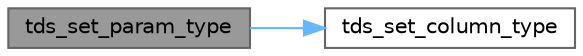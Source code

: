 digraph "tds_set_param_type"
{
 // LATEX_PDF_SIZE
  bgcolor="transparent";
  edge [fontname=Helvetica,fontsize=10,labelfontname=Helvetica,labelfontsize=10];
  node [fontname=Helvetica,fontsize=10,shape=box,height=0.2,width=0.4];
  rankdir="LR";
  Node1 [id="Node000001",label="tds_set_param_type",height=0.2,width=0.4,color="gray40", fillcolor="grey60", style="filled", fontcolor="black",tooltip="Set type of column initializing all dependency."];
  Node1 -> Node2 [id="edge1_Node000001_Node000002",color="steelblue1",style="solid",tooltip=" "];
  Node2 [id="Node000002",label="tds_set_column_type",height=0.2,width=0.4,color="grey40", fillcolor="white", style="filled",URL="$a00263.html#a31604382d8b77257aad203f409155a29",tooltip="Set type of column initializing all dependency."];
}
